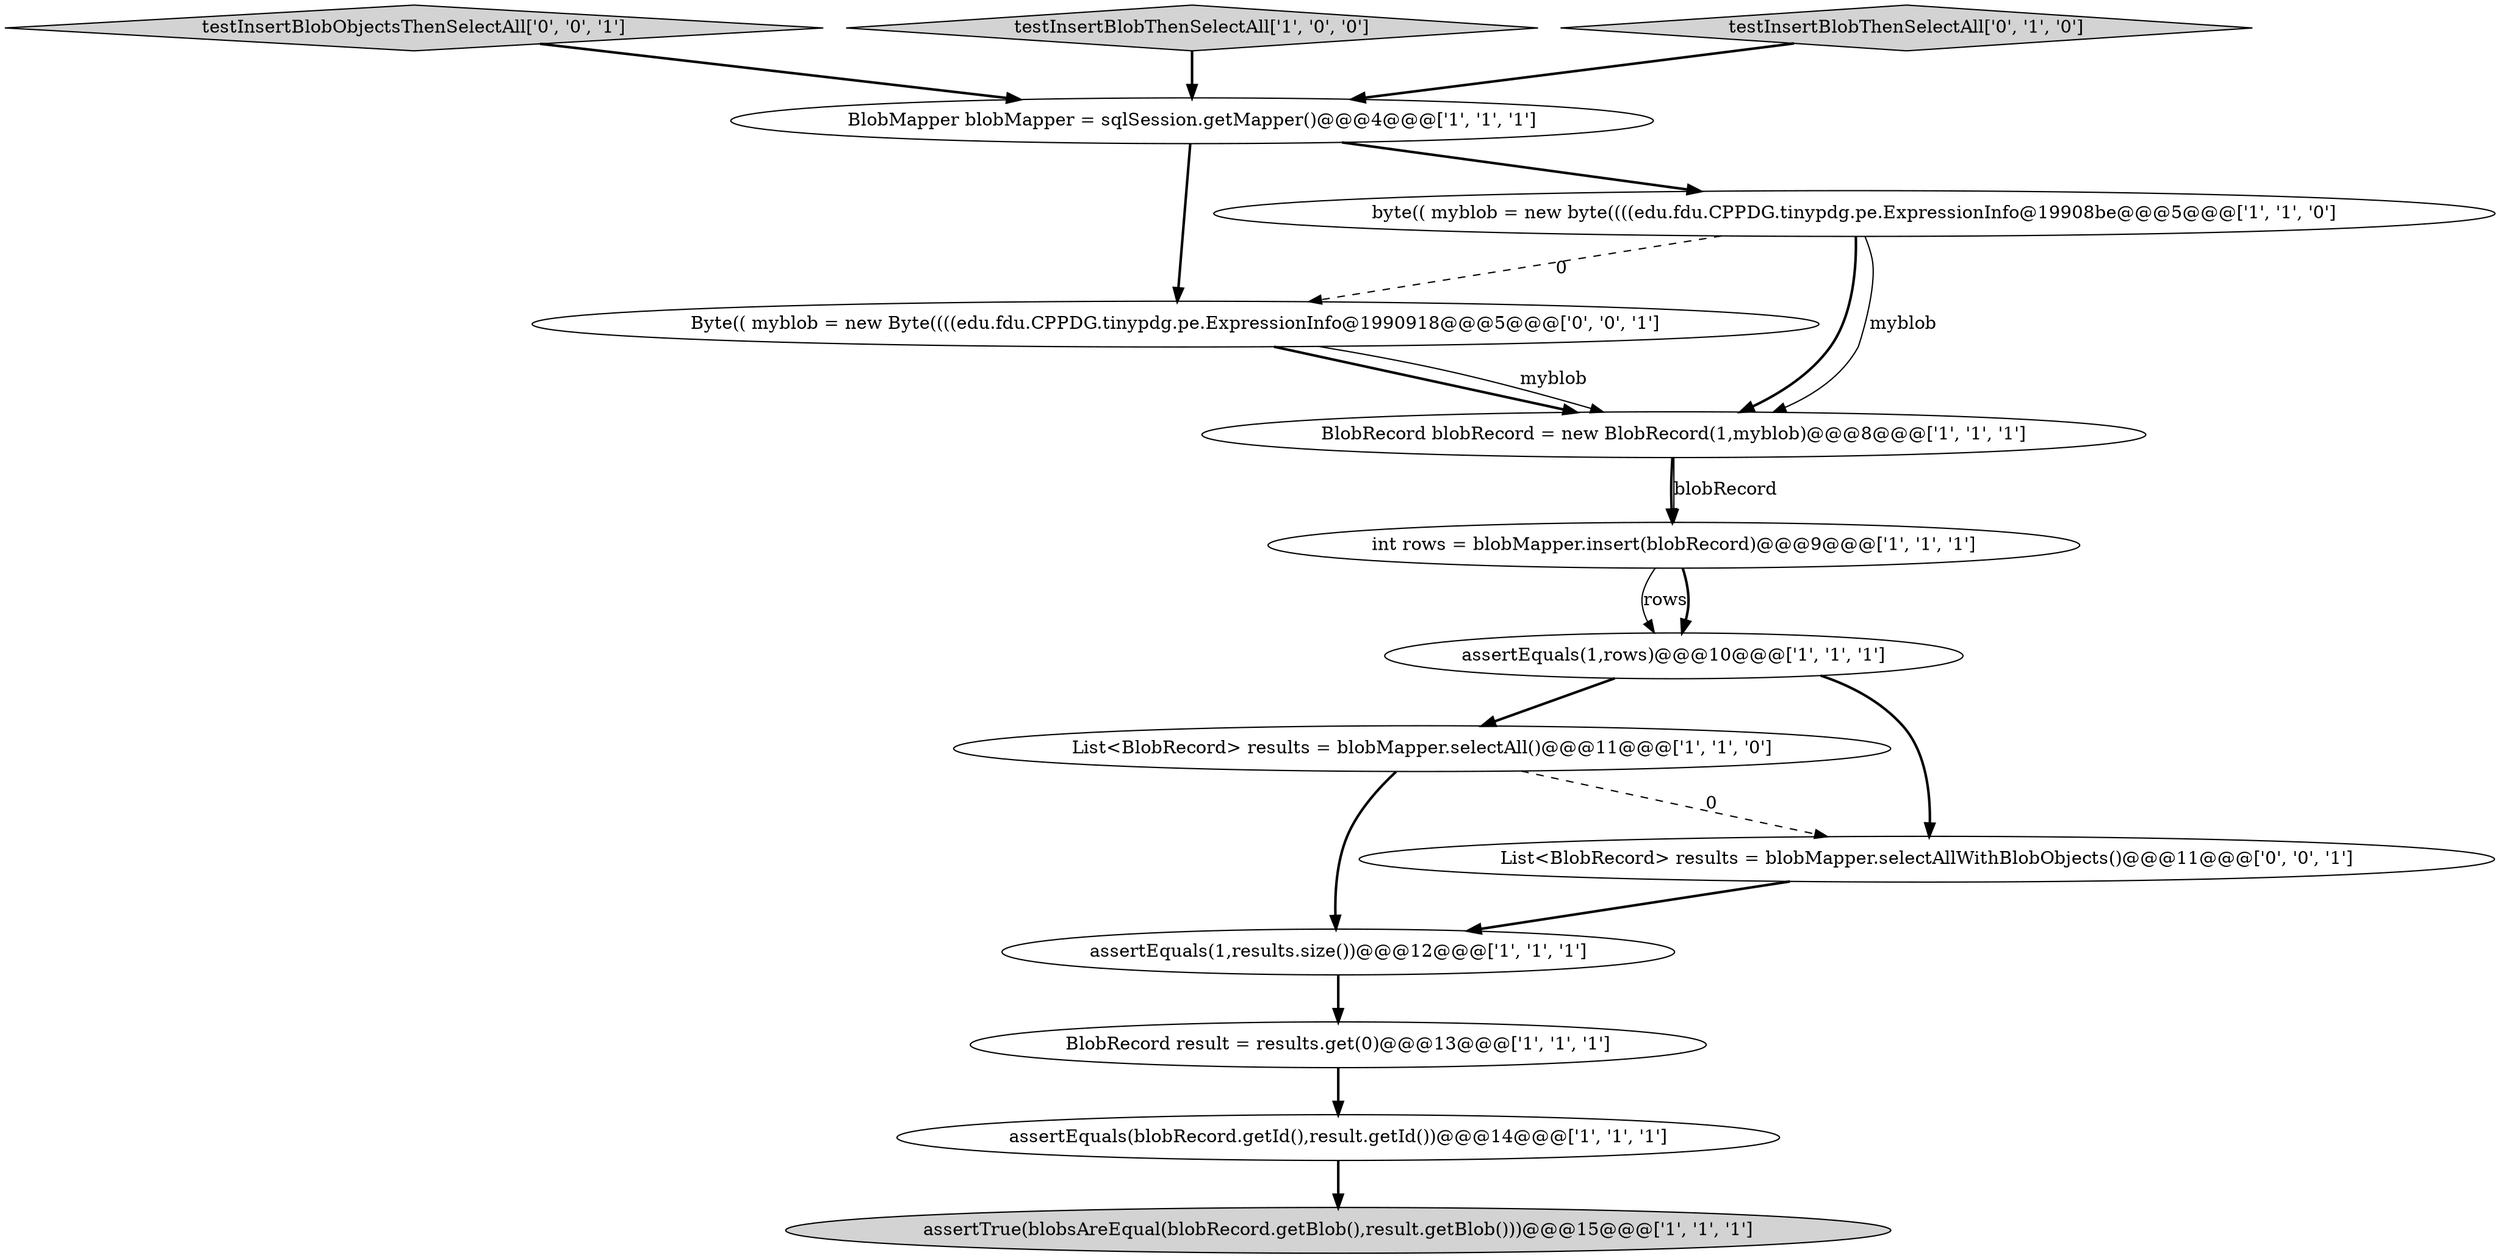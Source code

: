 digraph {
1 [style = filled, label = "BlobRecord blobRecord = new BlobRecord(1,myblob)@@@8@@@['1', '1', '1']", fillcolor = white, shape = ellipse image = "AAA0AAABBB1BBB"];
10 [style = filled, label = "List<BlobRecord> results = blobMapper.selectAll()@@@11@@@['1', '1', '0']", fillcolor = white, shape = ellipse image = "AAA0AAABBB1BBB"];
3 [style = filled, label = "BlobRecord result = results.get(0)@@@13@@@['1', '1', '1']", fillcolor = white, shape = ellipse image = "AAA0AAABBB1BBB"];
5 [style = filled, label = "assertEquals(1,results.size())@@@12@@@['1', '1', '1']", fillcolor = white, shape = ellipse image = "AAA0AAABBB1BBB"];
14 [style = filled, label = "testInsertBlobObjectsThenSelectAll['0', '0', '1']", fillcolor = lightgray, shape = diamond image = "AAA0AAABBB3BBB"];
6 [style = filled, label = "assertTrue(blobsAreEqual(blobRecord.getBlob(),result.getBlob()))@@@15@@@['1', '1', '1']", fillcolor = lightgray, shape = ellipse image = "AAA0AAABBB1BBB"];
8 [style = filled, label = "int rows = blobMapper.insert(blobRecord)@@@9@@@['1', '1', '1']", fillcolor = white, shape = ellipse image = "AAA0AAABBB1BBB"];
9 [style = filled, label = "BlobMapper blobMapper = sqlSession.getMapper()@@@4@@@['1', '1', '1']", fillcolor = white, shape = ellipse image = "AAA0AAABBB1BBB"];
4 [style = filled, label = "assertEquals(1,rows)@@@10@@@['1', '1', '1']", fillcolor = white, shape = ellipse image = "AAA0AAABBB1BBB"];
12 [style = filled, label = "Byte(( myblob = new Byte((((edu.fdu.CPPDG.tinypdg.pe.ExpressionInfo@1990918@@@5@@@['0', '0', '1']", fillcolor = white, shape = ellipse image = "AAA0AAABBB3BBB"];
0 [style = filled, label = "assertEquals(blobRecord.getId(),result.getId())@@@14@@@['1', '1', '1']", fillcolor = white, shape = ellipse image = "AAA0AAABBB1BBB"];
7 [style = filled, label = "byte(( myblob = new byte((((edu.fdu.CPPDG.tinypdg.pe.ExpressionInfo@19908be@@@5@@@['1', '1', '0']", fillcolor = white, shape = ellipse image = "AAA0AAABBB1BBB"];
2 [style = filled, label = "testInsertBlobThenSelectAll['1', '0', '0']", fillcolor = lightgray, shape = diamond image = "AAA0AAABBB1BBB"];
13 [style = filled, label = "List<BlobRecord> results = blobMapper.selectAllWithBlobObjects()@@@11@@@['0', '0', '1']", fillcolor = white, shape = ellipse image = "AAA0AAABBB3BBB"];
11 [style = filled, label = "testInsertBlobThenSelectAll['0', '1', '0']", fillcolor = lightgray, shape = diamond image = "AAA0AAABBB2BBB"];
5->3 [style = bold, label=""];
4->10 [style = bold, label=""];
8->4 [style = solid, label="rows"];
7->1 [style = bold, label=""];
1->8 [style = bold, label=""];
0->6 [style = bold, label=""];
4->13 [style = bold, label=""];
2->9 [style = bold, label=""];
10->13 [style = dashed, label="0"];
9->7 [style = bold, label=""];
11->9 [style = bold, label=""];
12->1 [style = bold, label=""];
3->0 [style = bold, label=""];
1->8 [style = solid, label="blobRecord"];
10->5 [style = bold, label=""];
7->1 [style = solid, label="myblob"];
13->5 [style = bold, label=""];
7->12 [style = dashed, label="0"];
14->9 [style = bold, label=""];
9->12 [style = bold, label=""];
8->4 [style = bold, label=""];
12->1 [style = solid, label="myblob"];
}
